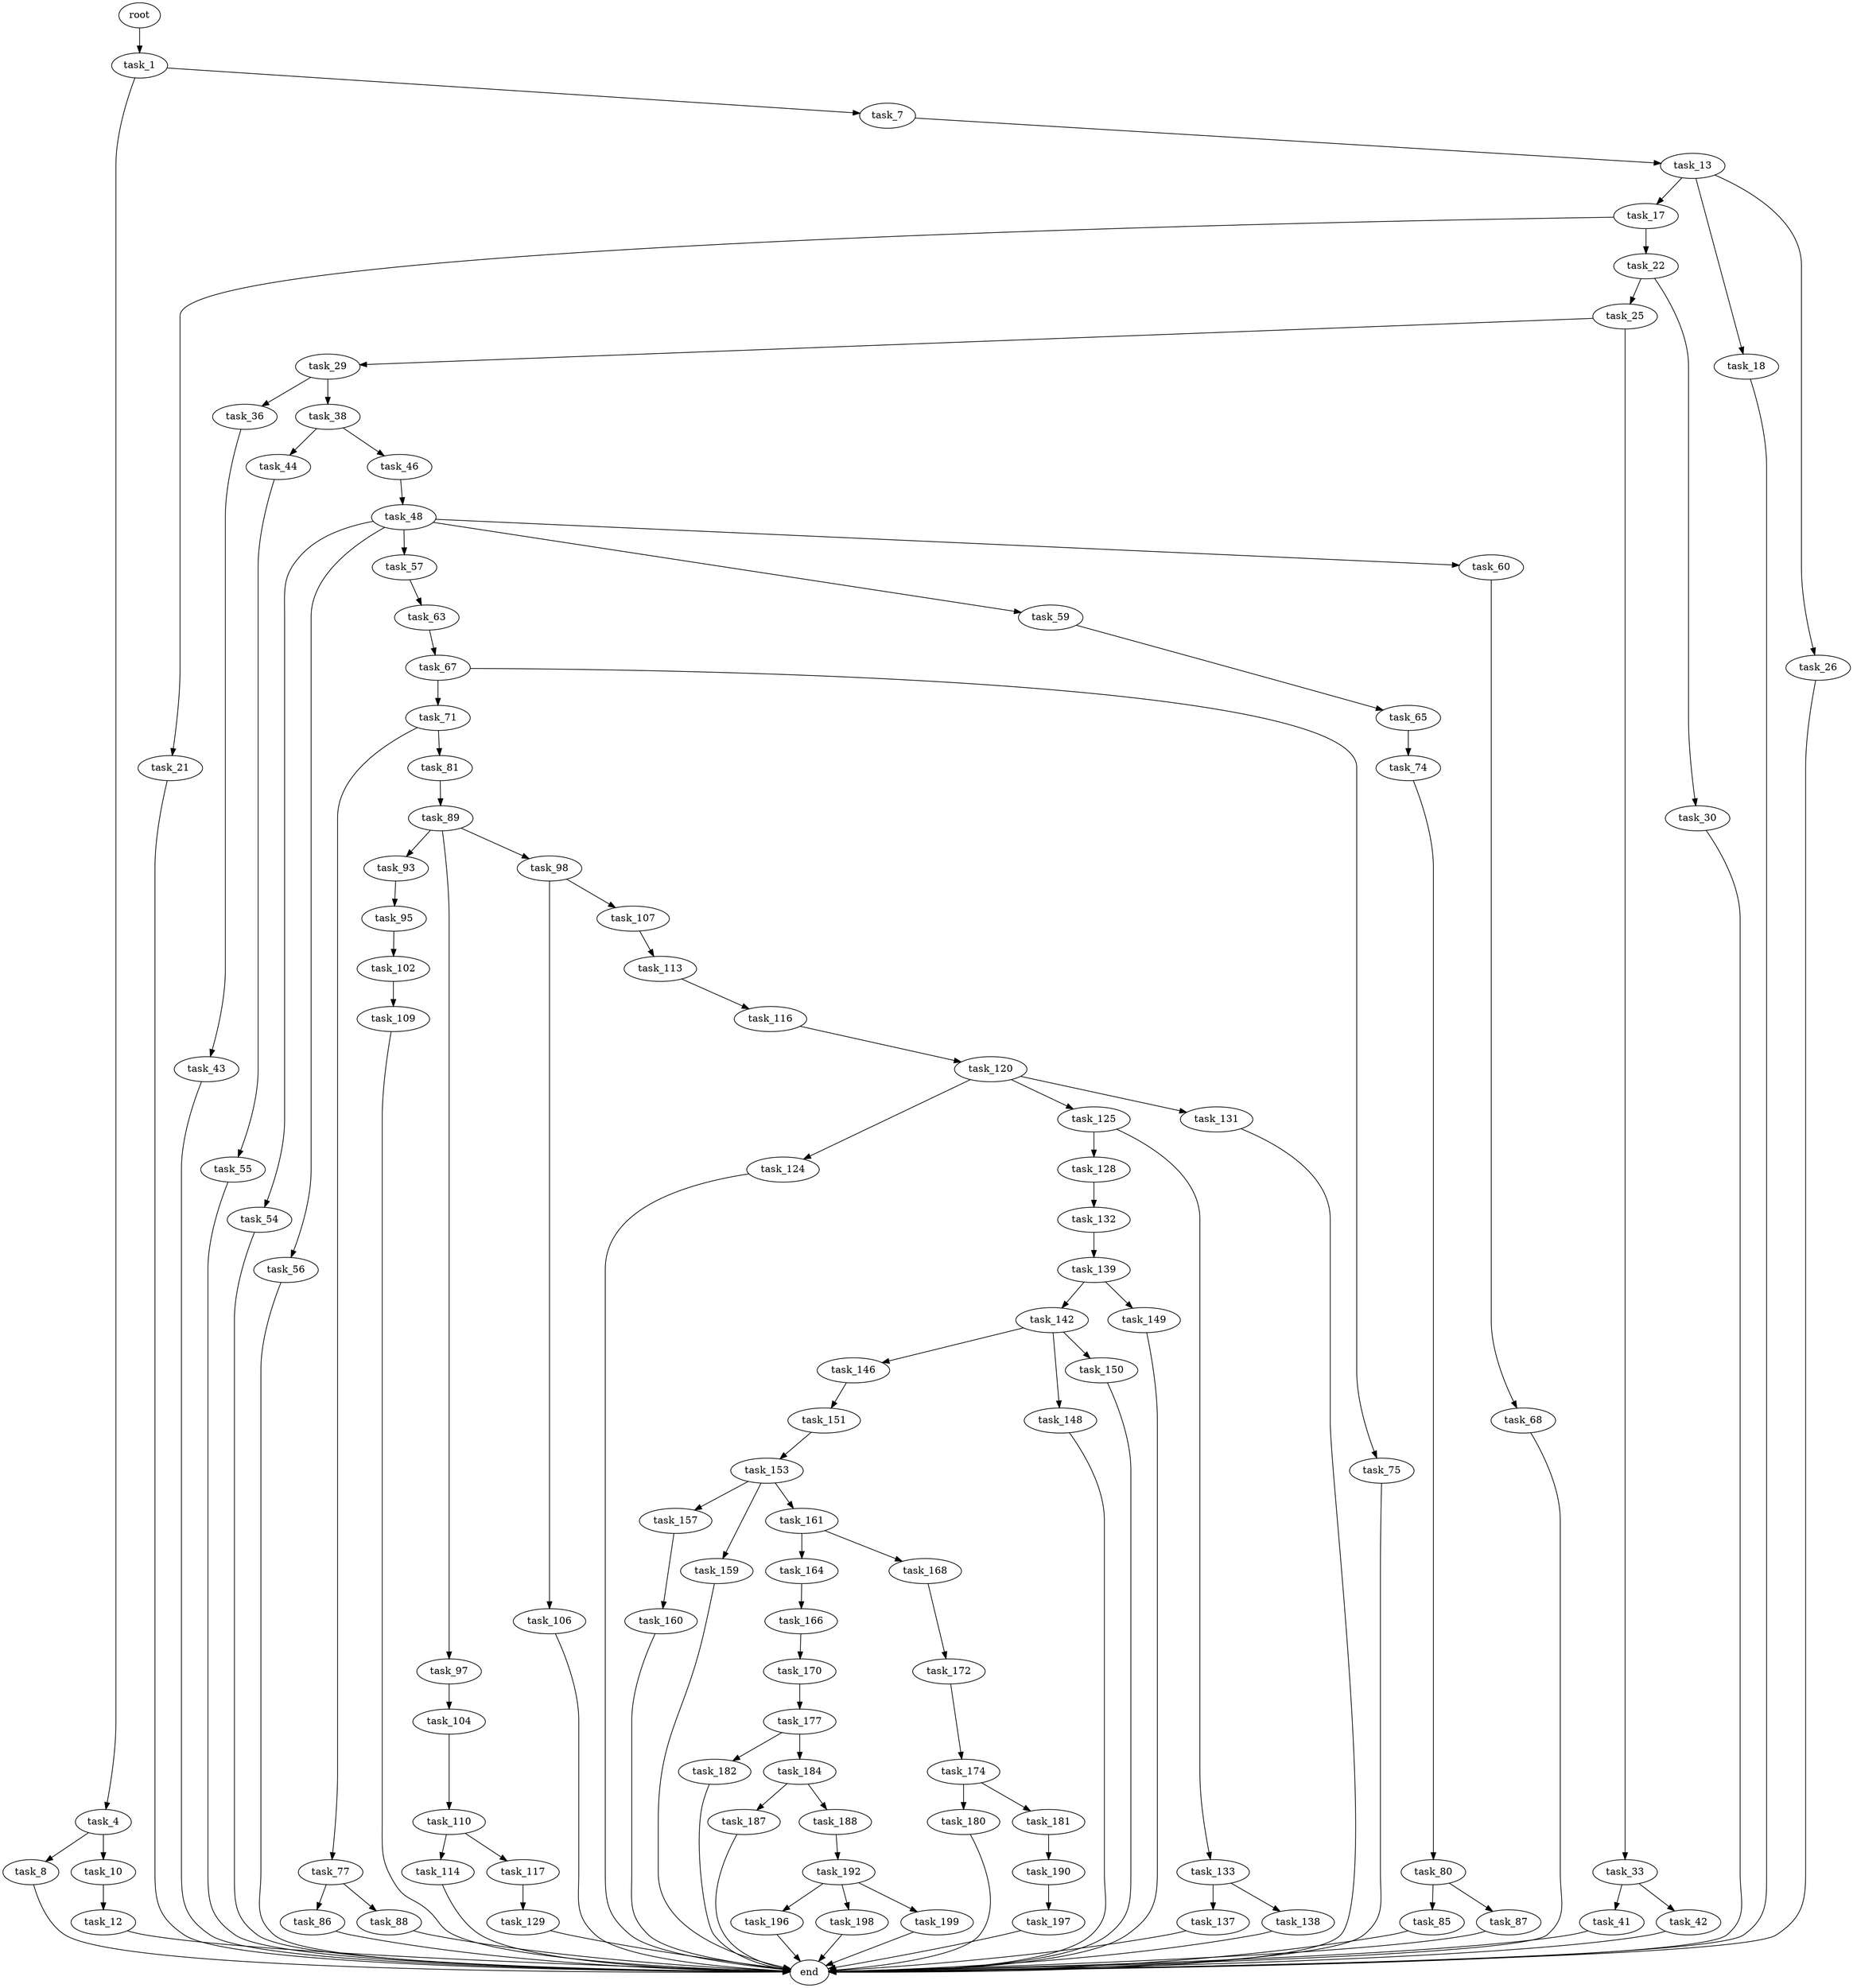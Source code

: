 digraph G {
  root [size="0.000000"];
  task_1 [size="72903889380.000000"];
  task_4 [size="384565231881.000000"];
  task_7 [size="68719476736.000000"];
  task_8 [size="21154897907.000000"];
  task_10 [size="32646257207.000000"];
  task_12 [size="4083874255.000000"];
  task_13 [size="325341520992.000000"];
  task_17 [size="184697885603.000000"];
  task_18 [size="7998681049.000000"];
  task_21 [size="5605572634.000000"];
  task_22 [size="22122076973.000000"];
  task_25 [size="368293445632.000000"];
  task_26 [size="549755813888.000000"];
  task_29 [size="7766585458.000000"];
  task_30 [size="3400061651.000000"];
  task_33 [size="782757789696.000000"];
  task_36 [size="61025531827.000000"];
  task_38 [size="4335899585.000000"];
  task_41 [size="45774453137.000000"];
  task_42 [size="24527960843.000000"];
  task_43 [size="384122887284.000000"];
  task_44 [size="368293445632.000000"];
  task_46 [size="549755813888.000000"];
  task_48 [size="195458085504.000000"];
  task_54 [size="8112347106.000000"];
  task_55 [size="16391955171.000000"];
  task_56 [size="40118851668.000000"];
  task_57 [size="368293445632.000000"];
  task_59 [size="18902838525.000000"];
  task_60 [size="508726175036.000000"];
  task_63 [size="231928233984.000000"];
  task_65 [size="2226524967.000000"];
  task_67 [size="231928233984.000000"];
  task_68 [size="549755813888.000000"];
  task_71 [size="231928233984.000000"];
  task_74 [size="1991443308.000000"];
  task_75 [size="8697167803.000000"];
  task_77 [size="50775524830.000000"];
  task_80 [size="13444045108.000000"];
  task_81 [size="111923444974.000000"];
  task_85 [size="242986089108.000000"];
  task_86 [size="4597266639.000000"];
  task_87 [size="360921217885.000000"];
  task_88 [size="99172562473.000000"];
  task_89 [size="2046753857.000000"];
  task_93 [size="5084763703.000000"];
  task_95 [size="1724725406.000000"];
  task_97 [size="7740060150.000000"];
  task_98 [size="22357234654.000000"];
  task_102 [size="368293445632.000000"];
  task_104 [size="782757789696.000000"];
  task_106 [size="23574052602.000000"];
  task_107 [size="352209217312.000000"];
  task_109 [size="9681635845.000000"];
  task_110 [size="33227895397.000000"];
  task_113 [size="9559916886.000000"];
  task_114 [size="8568320551.000000"];
  task_116 [size="9760058628.000000"];
  task_117 [size="432100229578.000000"];
  task_120 [size="48120822648.000000"];
  task_124 [size="8589934592.000000"];
  task_125 [size="782757789696.000000"];
  task_128 [size="24729686540.000000"];
  task_129 [size="678070588750.000000"];
  task_131 [size="1281492346.000000"];
  task_132 [size="1073741824000.000000"];
  task_133 [size="23613517607.000000"];
  task_137 [size="18369912174.000000"];
  task_138 [size="134217728000.000000"];
  task_139 [size="10001039587.000000"];
  task_142 [size="1436084110.000000"];
  task_146 [size="549755813888.000000"];
  task_148 [size="123321807598.000000"];
  task_149 [size="3883953724.000000"];
  task_150 [size="42665144899.000000"];
  task_151 [size="9361975524.000000"];
  task_153 [size="37271431174.000000"];
  task_157 [size="2206720598.000000"];
  task_159 [size="6922899455.000000"];
  task_160 [size="231928233984.000000"];
  task_161 [size="1073741824000.000000"];
  task_164 [size="1073741824000.000000"];
  task_166 [size="645104252129.000000"];
  task_168 [size="8254033324.000000"];
  task_170 [size="11179045514.000000"];
  task_172 [size="1084196650.000000"];
  task_174 [size="231928233984.000000"];
  task_177 [size="266539177733.000000"];
  task_180 [size="28991029248.000000"];
  task_181 [size="8589934592.000000"];
  task_182 [size="422790862384.000000"];
  task_184 [size="228364367114.000000"];
  task_187 [size="782757789696.000000"];
  task_188 [size="632159739305.000000"];
  task_190 [size="77491459614.000000"];
  task_192 [size="782757789696.000000"];
  task_196 [size="656310996130.000000"];
  task_197 [size="190276653641.000000"];
  task_198 [size="453540686351.000000"];
  task_199 [size="28991029248.000000"];
  end [size="0.000000"];

  root -> task_1 [size="1.000000"];
  task_1 -> task_4 [size="75497472.000000"];
  task_1 -> task_7 [size="75497472.000000"];
  task_4 -> task_8 [size="536870912.000000"];
  task_4 -> task_10 [size="536870912.000000"];
  task_7 -> task_13 [size="134217728.000000"];
  task_8 -> end [size="1.000000"];
  task_10 -> task_12 [size="134217728.000000"];
  task_12 -> end [size="1.000000"];
  task_13 -> task_17 [size="411041792.000000"];
  task_13 -> task_18 [size="411041792.000000"];
  task_13 -> task_26 [size="411041792.000000"];
  task_17 -> task_21 [size="134217728.000000"];
  task_17 -> task_22 [size="134217728.000000"];
  task_18 -> end [size="1.000000"];
  task_21 -> end [size="1.000000"];
  task_22 -> task_25 [size="838860800.000000"];
  task_22 -> task_30 [size="838860800.000000"];
  task_25 -> task_29 [size="411041792.000000"];
  task_25 -> task_33 [size="411041792.000000"];
  task_26 -> end [size="1.000000"];
  task_29 -> task_36 [size="301989888.000000"];
  task_29 -> task_38 [size="301989888.000000"];
  task_30 -> end [size="1.000000"];
  task_33 -> task_41 [size="679477248.000000"];
  task_33 -> task_42 [size="679477248.000000"];
  task_36 -> task_43 [size="75497472.000000"];
  task_38 -> task_44 [size="75497472.000000"];
  task_38 -> task_46 [size="75497472.000000"];
  task_41 -> end [size="1.000000"];
  task_42 -> end [size="1.000000"];
  task_43 -> end [size="1.000000"];
  task_44 -> task_55 [size="411041792.000000"];
  task_46 -> task_48 [size="536870912.000000"];
  task_48 -> task_54 [size="301989888.000000"];
  task_48 -> task_56 [size="301989888.000000"];
  task_48 -> task_57 [size="301989888.000000"];
  task_48 -> task_59 [size="301989888.000000"];
  task_48 -> task_60 [size="301989888.000000"];
  task_54 -> end [size="1.000000"];
  task_55 -> end [size="1.000000"];
  task_56 -> end [size="1.000000"];
  task_57 -> task_63 [size="411041792.000000"];
  task_59 -> task_65 [size="301989888.000000"];
  task_60 -> task_68 [size="536870912.000000"];
  task_63 -> task_67 [size="301989888.000000"];
  task_65 -> task_74 [size="209715200.000000"];
  task_67 -> task_71 [size="301989888.000000"];
  task_67 -> task_75 [size="301989888.000000"];
  task_68 -> end [size="1.000000"];
  task_71 -> task_77 [size="301989888.000000"];
  task_71 -> task_81 [size="301989888.000000"];
  task_74 -> task_80 [size="33554432.000000"];
  task_75 -> end [size="1.000000"];
  task_77 -> task_86 [size="838860800.000000"];
  task_77 -> task_88 [size="838860800.000000"];
  task_80 -> task_85 [size="411041792.000000"];
  task_80 -> task_87 [size="411041792.000000"];
  task_81 -> task_89 [size="134217728.000000"];
  task_85 -> end [size="1.000000"];
  task_86 -> end [size="1.000000"];
  task_87 -> end [size="1.000000"];
  task_88 -> end [size="1.000000"];
  task_89 -> task_93 [size="75497472.000000"];
  task_89 -> task_97 [size="75497472.000000"];
  task_89 -> task_98 [size="75497472.000000"];
  task_93 -> task_95 [size="134217728.000000"];
  task_95 -> task_102 [size="33554432.000000"];
  task_97 -> task_104 [size="209715200.000000"];
  task_98 -> task_106 [size="838860800.000000"];
  task_98 -> task_107 [size="838860800.000000"];
  task_102 -> task_109 [size="411041792.000000"];
  task_104 -> task_110 [size="679477248.000000"];
  task_106 -> end [size="1.000000"];
  task_107 -> task_113 [size="411041792.000000"];
  task_109 -> end [size="1.000000"];
  task_110 -> task_114 [size="75497472.000000"];
  task_110 -> task_117 [size="75497472.000000"];
  task_113 -> task_116 [size="301989888.000000"];
  task_114 -> end [size="1.000000"];
  task_116 -> task_120 [size="838860800.000000"];
  task_117 -> task_129 [size="301989888.000000"];
  task_120 -> task_124 [size="838860800.000000"];
  task_120 -> task_125 [size="838860800.000000"];
  task_120 -> task_131 [size="838860800.000000"];
  task_124 -> end [size="1.000000"];
  task_125 -> task_128 [size="679477248.000000"];
  task_125 -> task_133 [size="679477248.000000"];
  task_128 -> task_132 [size="33554432.000000"];
  task_129 -> end [size="1.000000"];
  task_131 -> end [size="1.000000"];
  task_132 -> task_139 [size="838860800.000000"];
  task_133 -> task_137 [size="838860800.000000"];
  task_133 -> task_138 [size="838860800.000000"];
  task_137 -> end [size="1.000000"];
  task_138 -> end [size="1.000000"];
  task_139 -> task_142 [size="301989888.000000"];
  task_139 -> task_149 [size="301989888.000000"];
  task_142 -> task_146 [size="33554432.000000"];
  task_142 -> task_148 [size="33554432.000000"];
  task_142 -> task_150 [size="33554432.000000"];
  task_146 -> task_151 [size="536870912.000000"];
  task_148 -> end [size="1.000000"];
  task_149 -> end [size="1.000000"];
  task_150 -> end [size="1.000000"];
  task_151 -> task_153 [size="411041792.000000"];
  task_153 -> task_157 [size="33554432.000000"];
  task_153 -> task_159 [size="33554432.000000"];
  task_153 -> task_161 [size="33554432.000000"];
  task_157 -> task_160 [size="209715200.000000"];
  task_159 -> end [size="1.000000"];
  task_160 -> end [size="1.000000"];
  task_161 -> task_164 [size="838860800.000000"];
  task_161 -> task_168 [size="838860800.000000"];
  task_164 -> task_166 [size="838860800.000000"];
  task_166 -> task_170 [size="536870912.000000"];
  task_168 -> task_172 [size="679477248.000000"];
  task_170 -> task_177 [size="209715200.000000"];
  task_172 -> task_174 [size="75497472.000000"];
  task_174 -> task_180 [size="301989888.000000"];
  task_174 -> task_181 [size="301989888.000000"];
  task_177 -> task_182 [size="411041792.000000"];
  task_177 -> task_184 [size="411041792.000000"];
  task_180 -> end [size="1.000000"];
  task_181 -> task_190 [size="33554432.000000"];
  task_182 -> end [size="1.000000"];
  task_184 -> task_187 [size="209715200.000000"];
  task_184 -> task_188 [size="209715200.000000"];
  task_187 -> end [size="1.000000"];
  task_188 -> task_192 [size="411041792.000000"];
  task_190 -> task_197 [size="75497472.000000"];
  task_192 -> task_196 [size="679477248.000000"];
  task_192 -> task_198 [size="679477248.000000"];
  task_192 -> task_199 [size="679477248.000000"];
  task_196 -> end [size="1.000000"];
  task_197 -> end [size="1.000000"];
  task_198 -> end [size="1.000000"];
  task_199 -> end [size="1.000000"];
}
